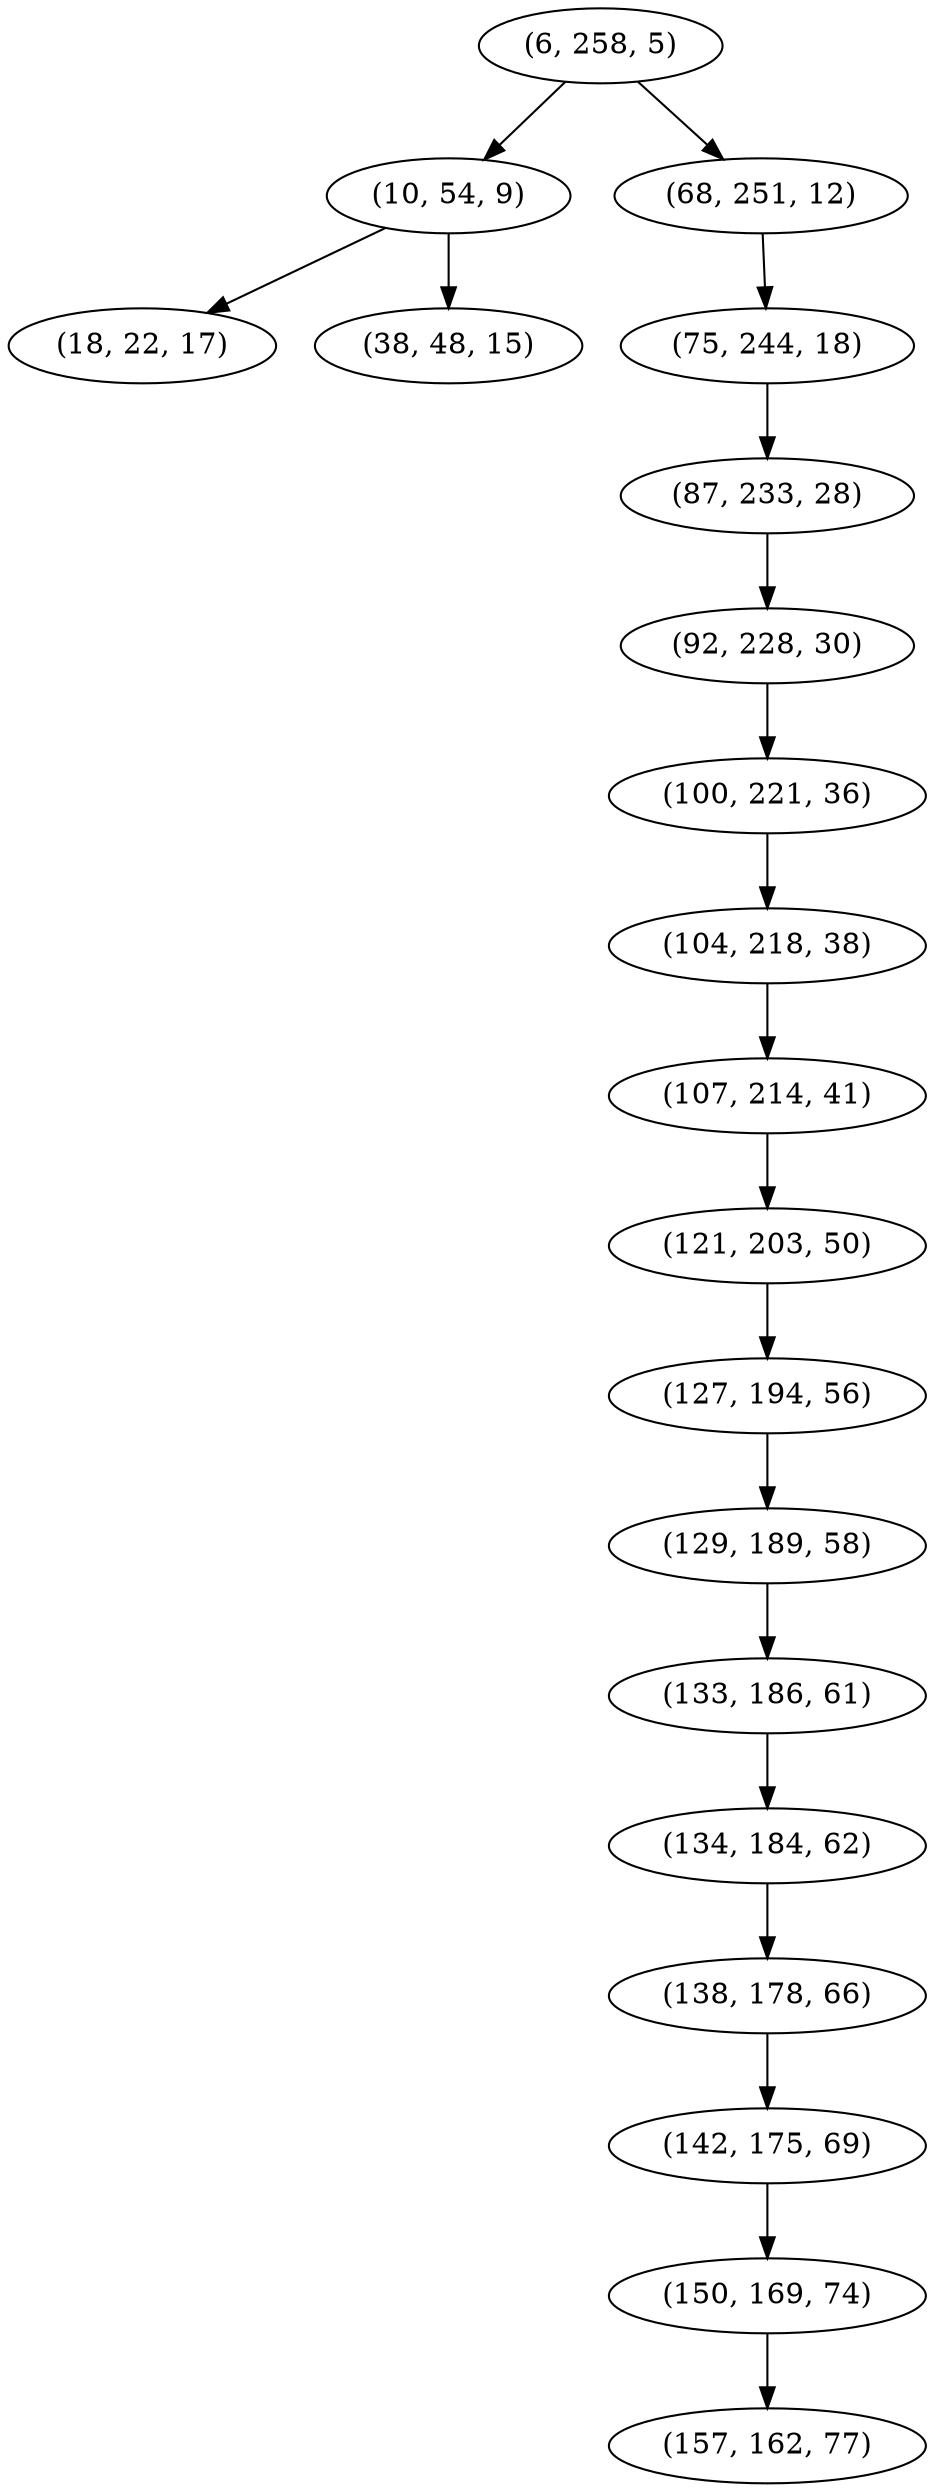 digraph tree {
    "(6, 258, 5)";
    "(10, 54, 9)";
    "(18, 22, 17)";
    "(38, 48, 15)";
    "(68, 251, 12)";
    "(75, 244, 18)";
    "(87, 233, 28)";
    "(92, 228, 30)";
    "(100, 221, 36)";
    "(104, 218, 38)";
    "(107, 214, 41)";
    "(121, 203, 50)";
    "(127, 194, 56)";
    "(129, 189, 58)";
    "(133, 186, 61)";
    "(134, 184, 62)";
    "(138, 178, 66)";
    "(142, 175, 69)";
    "(150, 169, 74)";
    "(157, 162, 77)";
    "(6, 258, 5)" -> "(10, 54, 9)";
    "(6, 258, 5)" -> "(68, 251, 12)";
    "(10, 54, 9)" -> "(18, 22, 17)";
    "(10, 54, 9)" -> "(38, 48, 15)";
    "(68, 251, 12)" -> "(75, 244, 18)";
    "(75, 244, 18)" -> "(87, 233, 28)";
    "(87, 233, 28)" -> "(92, 228, 30)";
    "(92, 228, 30)" -> "(100, 221, 36)";
    "(100, 221, 36)" -> "(104, 218, 38)";
    "(104, 218, 38)" -> "(107, 214, 41)";
    "(107, 214, 41)" -> "(121, 203, 50)";
    "(121, 203, 50)" -> "(127, 194, 56)";
    "(127, 194, 56)" -> "(129, 189, 58)";
    "(129, 189, 58)" -> "(133, 186, 61)";
    "(133, 186, 61)" -> "(134, 184, 62)";
    "(134, 184, 62)" -> "(138, 178, 66)";
    "(138, 178, 66)" -> "(142, 175, 69)";
    "(142, 175, 69)" -> "(150, 169, 74)";
    "(150, 169, 74)" -> "(157, 162, 77)";
}
